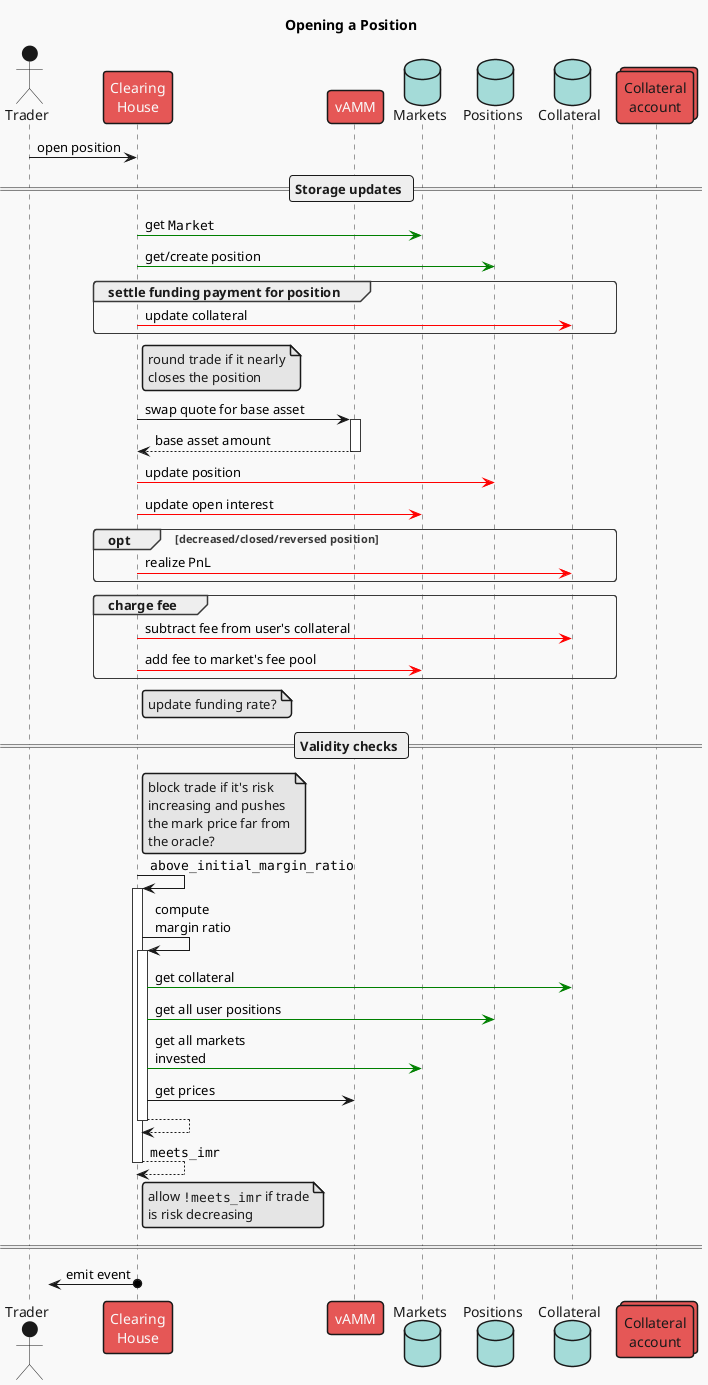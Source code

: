 @startuml open_position
!theme mars
skinparam responseMessageBelowArrow true

title Opening a Position

actor "Trader" as user
participant "Clearing\nHouse" as ch
participant "vAMM" as vamm
database "Markets" as mkts
database "Positions" as positions
database "Collateral" as accs
collections "Collateral\naccount" as vault

user -> ch : open position

== Storage updates ==

ch -[#green]> mkts : get ""Market""
ch -[#green]> positions : get/create position

group settle funding payment for position
ch -[#red]> accs : update collateral
end

note right ch
round trade if it nearly
closes the position
end note
ch -> vamm ++ : swap quote for base asset
return base asset amount

ch -[#red]> positions : update position
ch -[#red]> mkts : update open interest


opt decreased/closed/reversed position
ch -[#red]> accs : realize PnL
end

group charge fee
ch -[#red]> accs : subtract fee from user's collateral
ch -[#red]> mkts : add fee to market's fee pool
end

note right ch
update funding rate?
end note

== Validity checks ==

note right ch
block trade if it's risk
increasing and pushes
the mark price far from
the oracle?
end note

'RiskEngine
ch -> ch ++: ""above_initial_margin_ratio""
    ch -> ch ++: compute\nmargin ratio
        ch -[#green]> accs : get collateral
        ch -[#green]> positions : get all user positions
        ch -[#green]> mkts : get all markets\ninvested
        ch -> vamm : get prices
    return
return ""meets_imr""

note right ch
allow ""!meets_imr"" if trade
is risk decreasing
end note

====

?<-o ch : emit event
@enduml

